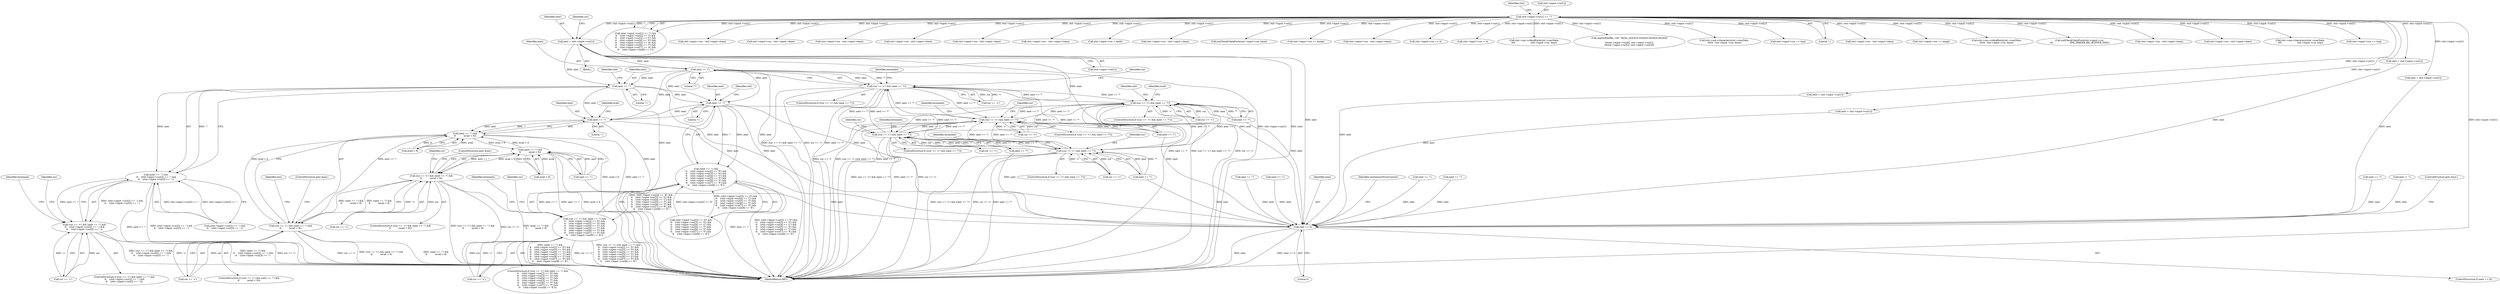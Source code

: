 digraph "0_Chrome_d0947db40187f4708c58e64cbd6013faf9eddeed_37@array" {
"1002108" [label="(Call,next = ctxt->input->cur[1])"];
"1001427" [label="(Call,ctxt->input->cur[1] == '!')"];
"1002122" [label="(Call,next == '?')"];
"1002118" [label="(Call,(cur == '<') && (next == '?'))"];
"1000609" [label="(Call,(cur == '<') && (next == '?'))"];
"1001310" [label="(Call,(cur == '<') && (next == '?'))"];
"1002509" [label="(Call,(cur == '<') && (next == '?'))"];
"1002720" [label="(Call,(cur == '<') && (next == '?'))"];
"1002162" [label="(Call,next == '!')"];
"1002161" [label="(Call,(next == '!') &&\n \t\t    (ctxt->input->cur[2] == '-') &&\n\t\t    (ctxt->input->cur[3] == '-'))"];
"1002157" [label="(Call,(cur == '<') && (next == '!') &&\n \t\t    (ctxt->input->cur[2] == '-') &&\n\t\t    (ctxt->input->cur[3] == '-'))"];
"1002226" [label="(Call,next == '!')"];
"1002225" [label="(Call,(next == '!') &&\n\t\t    (ctxt->input->cur[2] == 'D') &&\n\t\t    (ctxt->input->cur[3] == 'O') &&\n\t\t    (ctxt->input->cur[4] == 'C') &&\n\t\t    (ctxt->input->cur[5] == 'T') &&\n\t\t    (ctxt->input->cur[6] == 'Y') &&\n\t\t    (ctxt->input->cur[7] == 'P') &&\n\t\t    (ctxt->input->cur[8] == 'E'))"];
"1002221" [label="(Call,(cur == '<') && (next == '!') &&\n\t\t    (ctxt->input->cur[2] == 'D') &&\n\t\t    (ctxt->input->cur[3] == 'O') &&\n\t\t    (ctxt->input->cur[4] == 'C') &&\n\t\t    (ctxt->input->cur[5] == 'T') &&\n\t\t    (ctxt->input->cur[6] == 'Y') &&\n\t\t    (ctxt->input->cur[7] == 'P') &&\n\t\t    (ctxt->input->cur[8] == 'E'))"];
"1002402" [label="(Call,next == '!')"];
"1002401" [label="(Call,(next == '!') &&\n\t\t           (avail < 9))"];
"1001520" [label="(Call,(next == '!') &&\n\t\t           (avail < 9))"];
"1001516" [label="(Call,(cur == '<') && (next == '!') &&\n\t\t           (avail < 9))"];
"1002397" [label="(Call,(cur == '<') && (next == '!') &&\n\t\t           (avail < 9))"];
"1003193" [label="(Call,next == 0)"];
"1001427" [label="(Call,ctxt->input->cur[1] == '!')"];
"1002158" [label="(Call,cur == '<')"];
"1003197" [label="(Identifier,xmlGenericErrorContext)"];
"1001426" [label="(Call,(ctxt->input->cur[1] == '!') &&\n\t\t    (ctxt->input->cur[2] == '[') &&\n\t\t    (ctxt->input->cur[3] == 'C') &&\n\t\t    (ctxt->input->cur[4] == 'D') &&\n\t\t    (ctxt->input->cur[5] == 'A') &&\n\t\t    (ctxt->input->cur[6] == 'T') &&\n\t\t    (ctxt->input->cur[7] == 'A') &&\n\t\t    (ctxt->input->cur[8] == '['))"];
"1002510" [label="(Call,cur == '<')"];
"1001441" [label="(Identifier,ctxt)"];
"1003423" [label="(MethodReturn,RET)"];
"1002685" [label="(Call,ctxt->input->cur - ctxt->input->base)"];
"1001520" [label="(Call,(next == '!') &&\n\t\t           (avail < 9))"];
"1002761" [label="(Identifier,cur)"];
"1001528" [label="(ControlStructure,goto done;)"];
"1002162" [label="(Call,next == '!')"];
"1002124" [label="(Literal,'?')"];
"1002163" [label="(Identifier,next)"];
"1002397" [label="(Call,(cur == '<') && (next == '!') &&\n\t\t           (avail < 9))"];
"1000378" [label="(Call,ctxt->input->cur - ctxt->input->base)"];
"1001355" [label="(Call,next == '!')"];
"1002724" [label="(Call,next == '?')"];
"1001524" [label="(Call,avail < 9)"];
"1002474" [label="(Call,ctxt->input->cur - ctxt->input->base)"];
"1001516" [label="(Call,(cur == '<') && (next == '!') &&\n\t\t           (avail < 9))"];
"1000485" [label="(Block,)"];
"1000321" [label="(Call,ctxt->input->cur - ctxt->input->base)"];
"1002118" [label="(Call,(cur == '<') && (next == '?'))"];
"1000549" [label="(Call,next = ctxt->input->cur[1])"];
"1002874" [label="(Call,ctxt->input->cur - ctxt->input->base)"];
"1002414" [label="(Identifier,ctxt)"];
"1002509" [label="(Call,(cur == '<') && (next == '?'))"];
"1002661" [label="(Call,ctxt->input->cur - ctxt->input->base)"];
"1001321" [label="(Identifier,terminate)"];
"1002719" [label="(ControlStructure,if ((cur == '<') && (next == '?')))"];
"1002402" [label="(Call,next == '!')"];
"1002122" [label="(Call,next == '?')"];
"1001521" [label="(Call,next == '!')"];
"1002764" [label="(Call,next == '!')"];
"1001576" [label="(Call,ctxt->input->cur > lastlt)"];
"1002059" [label="(Call,ctxt->input->cur - ctxt->input->base)"];
"1002119" [label="(Call,cur == '<')"];
"1002159" [label="(Identifier,cur)"];
"1001880" [label="(Call,xmlCheckCdataPush(ctxt->input->cur, base))"];
"1001298" [label="(Call,next == '/')"];
"1001659" [label="(Call,ctxt->input->cur >= lastgt)"];
"1002405" [label="(Call,avail < 9)"];
"1003192" [label="(ControlStructure,if (next == 0))"];
"1002720" [label="(Call,(cur == '<') && (next == '?'))"];
"1001338" [label="(Call,next != '!')"];
"1002157" [label="(Call,(cur == '<') && (next == '!') &&\n \t\t    (ctxt->input->cur[2] == '-') &&\n\t\t    (ctxt->input->cur[3] == '-'))"];
"1003199" [label="(ControlStructure,goto done;)"];
"1000814" [label="(Identifier,ctxt)"];
"1002302" [label="(Identifier,terminate)"];
"1001935" [label="(Call,ctxt->input->cur - ctxt->input->base)"];
"1001384" [label="(Call,ctxt->input->cur += 4)"];
"1002731" [label="(Identifier,terminate)"];
"1002229" [label="(Call,(ctxt->input->cur[2] == 'D') &&\n\t\t    (ctxt->input->cur[3] == 'O') &&\n\t\t    (ctxt->input->cur[4] == 'C') &&\n\t\t    (ctxt->input->cur[5] == 'T') &&\n\t\t    (ctxt->input->cur[6] == 'Y') &&\n\t\t    (ctxt->input->cur[7] == 'P') &&\n\t\t    (ctxt->input->cur[8] == 'E'))"];
"1002396" [label="(ControlStructure,if ((cur == '<') && (next == '!') &&\n\t\t           (avail < 9)))"];
"1002227" [label="(Identifier,next)"];
"1000619" [label="(Identifier,avail)"];
"1001398" [label="(Call,ctxt->input->cur -= 4)"];
"1002520" [label="(Identifier,terminate)"];
"1001314" [label="(Call,next == '?')"];
"1001831" [label="(Call,ctxt->sax->cdataBlock(ctxt->userData,\n\t\t\t\t                      ctxt->input->cur, tmp))"];
"1003389" [label="(Call,snprintf(buffer, 149, \"Bytes: 0x%02X 0x%02X 0x%02X 0x%02X\n\",\n\t\t\tctxt->input->cur[0], ctxt->input->cur[1],\n\t\t\tctxt->input->cur[2], ctxt->input->cur[3]))"];
"1002117" [label="(ControlStructure,if ((cur == '<') && (next == '?')))"];
"1002406" [label="(Identifier,avail)"];
"1002403" [label="(Identifier,next)"];
"1002499" [label="(Call,next = ctxt->input->cur[1])"];
"1002225" [label="(Call,(next == '!') &&\n\t\t    (ctxt->input->cur[2] == 'D') &&\n\t\t    (ctxt->input->cur[3] == 'O') &&\n\t\t    (ctxt->input->cur[4] == 'C') &&\n\t\t    (ctxt->input->cur[5] == 'T') &&\n\t\t    (ctxt->input->cur[6] == 'Y') &&\n\t\t    (ctxt->input->cur[7] == 'P') &&\n\t\t    (ctxt->input->cur[8] == 'E'))"];
"1001309" [label="(ControlStructure,if ((cur == '<') && (next == '?')))"];
"1002164" [label="(Literal,'!')"];
"1002108" [label="(Call,next = ctxt->input->cur[1])"];
"1000613" [label="(Call,next == '?')"];
"1002220" [label="(ControlStructure,if ((cur == '<') && (next == '!') &&\n\t\t    (ctxt->input->cur[2] == 'D') &&\n\t\t    (ctxt->input->cur[3] == 'O') &&\n\t\t    (ctxt->input->cur[4] == 'C') &&\n\t\t    (ctxt->input->cur[5] == 'T') &&\n\t\t    (ctxt->input->cur[6] == 'Y') &&\n\t\t    (ctxt->input->cur[7] == 'P') &&\n\t\t    (ctxt->input->cur[8] == 'E')))"];
"1000608" [label="(ControlStructure,if ((cur == '<') && (next == '?')))"];
"1002409" [label="(ControlStructure,goto done;)"];
"1002545" [label="(Identifier,cur)"];
"1002399" [label="(Identifier,cur)"];
"1002607" [label="(Call,next == '!')"];
"1002006" [label="(Call,ctxt->sax->characters(ctxt->userData,\n \t\t\t\t\t\t  ctxt->input->cur, base))"];
"1002221" [label="(Call,(cur == '<') && (next == '!') &&\n\t\t    (ctxt->input->cur[2] == 'D') &&\n\t\t    (ctxt->input->cur[3] == 'O') &&\n\t\t    (ctxt->input->cur[4] == 'C') &&\n\t\t    (ctxt->input->cur[5] == 'T') &&\n\t\t    (ctxt->input->cur[6] == 'Y') &&\n\t\t    (ctxt->input->cur[7] == 'P') &&\n\t\t    (ctxt->input->cur[8] == 'E'))"];
"1002170" [label="(Identifier,ctxt)"];
"1001803" [label="(Call,ctxt->input->cur += tmp)"];
"1001515" [label="(ControlStructure,if ((cur == '<') && (next == '!') &&\n\t\t           (avail < 9)))"];
"1001274" [label="(Call,next = ctxt->input->cur[1])"];
"1002404" [label="(Literal,'!')"];
"1001435" [label="(Literal,'!')"];
"1001310" [label="(Call,(cur == '<') && (next == '?'))"];
"1002398" [label="(Call,cur == '<')"];
"1002129" [label="(Identifier,terminate)"];
"1000465" [label="(Call,ctxt->input->cur - ctxt->input->base)"];
"1000954" [label="(Call,ctxt->input->cur >= lastgt)"];
"1002508" [label="(ControlStructure,if ((cur == '<') && (next == '?')))"];
"1001517" [label="(Call,cur == '<')"];
"1001311" [label="(Call,cur == '<')"];
"1002721" [label="(Call,cur == '<')"];
"1003193" [label="(Call,next == 0)"];
"1001987" [label="(Call,ctxt->sax->cdataBlock(ctxt->userData,\n\t\t\t\t\t\t  ctxt->input->cur, base))"];
"1002401" [label="(Call,(next == '!') &&\n\t\t           (avail < 9))"];
"1002548" [label="(Call,next == '!')"];
"1002109" [label="(Identifier,next)"];
"1001787" [label="(Call,xmlCheckCdataPush(ctxt->input->cur, \n\t\t\t                        XML_PARSER_BIG_BUFFER_SIZE))"];
"1002228" [label="(Literal,'!')"];
"1002123" [label="(Identifier,next)"];
"1000610" [label="(Call,cur == '<')"];
"1002513" [label="(Call,next == '?')"];
"1002223" [label="(Identifier,cur)"];
"1002161" [label="(Call,(next == '!') &&\n \t\t    (ctxt->input->cur[2] == '-') &&\n\t\t    (ctxt->input->cur[3] == '-'))"];
"1002222" [label="(Call,cur == '<')"];
"1002165" [label="(Call,(ctxt->input->cur[2] == '-') &&\n\t\t    (ctxt->input->cur[3] == '-'))"];
"1002156" [label="(ControlStructure,if ((cur == '<') && (next == '!') &&\n \t\t    (ctxt->input->cur[2] == '-') &&\n\t\t    (ctxt->input->cur[3] == '-')))"];
"1002234" [label="(Identifier,ctxt)"];
"1001428" [label="(Call,ctxt->input->cur[1])"];
"1002710" [label="(Call,next = ctxt->input->cur[1])"];
"1002083" [label="(Call,ctxt->input->cur - ctxt->input->base)"];
"1002226" [label="(Call,next == '!')"];
"1002110" [label="(Call,ctxt->input->cur[1])"];
"1002450" [label="(Call,ctxt->input->cur - ctxt->input->base)"];
"1000609" [label="(Call,(cur == '<') && (next == '?'))"];
"1001850" [label="(Call,ctxt->sax->characters(ctxt->userData,\n \t\t\t\t                      ctxt->input->cur, tmp))"];
"1001900" [label="(Call,ctxt->input->cur += tmp)"];
"1001336" [label="(Identifier,cur)"];
"1002188" [label="(Identifier,terminate)"];
"1003195" [label="(Literal,0)"];
"1002120" [label="(Identifier,cur)"];
"1001532" [label="(Identifier,cur)"];
"1003194" [label="(Identifier,next)"];
"1002108" -> "1000485"  [label="AST: "];
"1002108" -> "1002110"  [label="CFG: "];
"1002109" -> "1002108"  [label="AST: "];
"1002110" -> "1002108"  [label="AST: "];
"1002120" -> "1002108"  [label="CFG: "];
"1002108" -> "1003423"  [label="DDG: ctxt->input->cur[1]"];
"1002108" -> "1003423"  [label="DDG: next"];
"1001427" -> "1002108"  [label="DDG: ctxt->input->cur[1]"];
"1002108" -> "1002122"  [label="DDG: next"];
"1002108" -> "1002162"  [label="DDG: next"];
"1002108" -> "1002226"  [label="DDG: next"];
"1002108" -> "1002402"  [label="DDG: next"];
"1002108" -> "1003193"  [label="DDG: next"];
"1001427" -> "1001426"  [label="AST: "];
"1001427" -> "1001435"  [label="CFG: "];
"1001428" -> "1001427"  [label="AST: "];
"1001435" -> "1001427"  [label="AST: "];
"1001441" -> "1001427"  [label="CFG: "];
"1001426" -> "1001427"  [label="CFG: "];
"1001427" -> "1003423"  [label="DDG: ctxt->input->cur[1]"];
"1001427" -> "1000321"  [label="DDG: ctxt->input->cur[1]"];
"1001427" -> "1000378"  [label="DDG: ctxt->input->cur[1]"];
"1001427" -> "1000465"  [label="DDG: ctxt->input->cur[1]"];
"1001427" -> "1000549"  [label="DDG: ctxt->input->cur[1]"];
"1001427" -> "1000954"  [label="DDG: ctxt->input->cur[1]"];
"1001427" -> "1001274"  [label="DDG: ctxt->input->cur[1]"];
"1001427" -> "1001384"  [label="DDG: ctxt->input->cur[1]"];
"1001427" -> "1001398"  [label="DDG: ctxt->input->cur[1]"];
"1001427" -> "1001426"  [label="DDG: ctxt->input->cur[1]"];
"1001427" -> "1001426"  [label="DDG: '!'"];
"1001427" -> "1001576"  [label="DDG: ctxt->input->cur[1]"];
"1001427" -> "1001659"  [label="DDG: ctxt->input->cur[1]"];
"1001427" -> "1001787"  [label="DDG: ctxt->input->cur[1]"];
"1001427" -> "1001803"  [label="DDG: ctxt->input->cur[1]"];
"1001427" -> "1001831"  [label="DDG: ctxt->input->cur[1]"];
"1001427" -> "1001850"  [label="DDG: ctxt->input->cur[1]"];
"1001427" -> "1001880"  [label="DDG: ctxt->input->cur[1]"];
"1001427" -> "1001900"  [label="DDG: ctxt->input->cur[1]"];
"1001427" -> "1001935"  [label="DDG: ctxt->input->cur[1]"];
"1001427" -> "1001987"  [label="DDG: ctxt->input->cur[1]"];
"1001427" -> "1002006"  [label="DDG: ctxt->input->cur[1]"];
"1001427" -> "1002059"  [label="DDG: ctxt->input->cur[1]"];
"1001427" -> "1002083"  [label="DDG: ctxt->input->cur[1]"];
"1001427" -> "1002450"  [label="DDG: ctxt->input->cur[1]"];
"1001427" -> "1002474"  [label="DDG: ctxt->input->cur[1]"];
"1001427" -> "1002499"  [label="DDG: ctxt->input->cur[1]"];
"1001427" -> "1002661"  [label="DDG: ctxt->input->cur[1]"];
"1001427" -> "1002685"  [label="DDG: ctxt->input->cur[1]"];
"1001427" -> "1002710"  [label="DDG: ctxt->input->cur[1]"];
"1001427" -> "1002874"  [label="DDG: ctxt->input->cur[1]"];
"1001427" -> "1003389"  [label="DDG: ctxt->input->cur[1]"];
"1002122" -> "1002118"  [label="AST: "];
"1002122" -> "1002124"  [label="CFG: "];
"1002123" -> "1002122"  [label="AST: "];
"1002124" -> "1002122"  [label="AST: "];
"1002118" -> "1002122"  [label="CFG: "];
"1002122" -> "1003423"  [label="DDG: next"];
"1002122" -> "1002118"  [label="DDG: next"];
"1002122" -> "1002118"  [label="DDG: '?'"];
"1002122" -> "1002162"  [label="DDG: next"];
"1002122" -> "1002226"  [label="DDG: next"];
"1002122" -> "1002402"  [label="DDG: next"];
"1002122" -> "1003193"  [label="DDG: next"];
"1002118" -> "1002117"  [label="AST: "];
"1002118" -> "1002119"  [label="CFG: "];
"1002119" -> "1002118"  [label="AST: "];
"1002129" -> "1002118"  [label="CFG: "];
"1002159" -> "1002118"  [label="CFG: "];
"1002118" -> "1003423"  [label="DDG: next == '?'"];
"1002118" -> "1003423"  [label="DDG: (cur == '<') && (next == '?')"];
"1002118" -> "1003423"  [label="DDG: cur == '<'"];
"1002118" -> "1000609"  [label="DDG: next == '?'"];
"1002118" -> "1001310"  [label="DDG: next == '?'"];
"1002119" -> "1002118"  [label="DDG: cur"];
"1002119" -> "1002118"  [label="DDG: '<'"];
"1000609" -> "1002118"  [label="DDG: next == '?'"];
"1002720" -> "1002118"  [label="DDG: next == '?'"];
"1001310" -> "1002118"  [label="DDG: next == '?'"];
"1002509" -> "1002118"  [label="DDG: next == '?'"];
"1002118" -> "1002509"  [label="DDG: next == '?'"];
"1002118" -> "1002720"  [label="DDG: next == '?'"];
"1000609" -> "1000608"  [label="AST: "];
"1000609" -> "1000610"  [label="CFG: "];
"1000609" -> "1000613"  [label="CFG: "];
"1000610" -> "1000609"  [label="AST: "];
"1000613" -> "1000609"  [label="AST: "];
"1000619" -> "1000609"  [label="CFG: "];
"1000814" -> "1000609"  [label="CFG: "];
"1000609" -> "1003423"  [label="DDG: next == '?'"];
"1000609" -> "1003423"  [label="DDG: cur == '<'"];
"1000609" -> "1003423"  [label="DDG: (cur == '<') && (next == '?')"];
"1000610" -> "1000609"  [label="DDG: cur"];
"1000610" -> "1000609"  [label="DDG: '<'"];
"1000613" -> "1000609"  [label="DDG: next"];
"1000613" -> "1000609"  [label="DDG: '?'"];
"1002720" -> "1000609"  [label="DDG: next == '?'"];
"1001310" -> "1000609"  [label="DDG: next == '?'"];
"1002509" -> "1000609"  [label="DDG: next == '?'"];
"1000609" -> "1001310"  [label="DDG: next == '?'"];
"1000609" -> "1002509"  [label="DDG: next == '?'"];
"1000609" -> "1002720"  [label="DDG: next == '?'"];
"1001310" -> "1001309"  [label="AST: "];
"1001310" -> "1001311"  [label="CFG: "];
"1001310" -> "1001314"  [label="CFG: "];
"1001311" -> "1001310"  [label="AST: "];
"1001314" -> "1001310"  [label="AST: "];
"1001321" -> "1001310"  [label="CFG: "];
"1001336" -> "1001310"  [label="CFG: "];
"1001310" -> "1003423"  [label="DDG: cur == '<'"];
"1001310" -> "1003423"  [label="DDG: (cur == '<') && (next == '?')"];
"1001310" -> "1003423"  [label="DDG: next == '?'"];
"1001311" -> "1001310"  [label="DDG: cur"];
"1001311" -> "1001310"  [label="DDG: '<'"];
"1001314" -> "1001310"  [label="DDG: next"];
"1001314" -> "1001310"  [label="DDG: '?'"];
"1002720" -> "1001310"  [label="DDG: next == '?'"];
"1002509" -> "1001310"  [label="DDG: next == '?'"];
"1001310" -> "1002509"  [label="DDG: next == '?'"];
"1001310" -> "1002720"  [label="DDG: next == '?'"];
"1002509" -> "1002508"  [label="AST: "];
"1002509" -> "1002510"  [label="CFG: "];
"1002509" -> "1002513"  [label="CFG: "];
"1002510" -> "1002509"  [label="AST: "];
"1002513" -> "1002509"  [label="AST: "];
"1002520" -> "1002509"  [label="CFG: "];
"1002545" -> "1002509"  [label="CFG: "];
"1002509" -> "1003423"  [label="DDG: cur == '<'"];
"1002509" -> "1003423"  [label="DDG: (cur == '<') && (next == '?')"];
"1002509" -> "1003423"  [label="DDG: next == '?'"];
"1002510" -> "1002509"  [label="DDG: cur"];
"1002510" -> "1002509"  [label="DDG: '<'"];
"1002513" -> "1002509"  [label="DDG: next"];
"1002513" -> "1002509"  [label="DDG: '?'"];
"1002720" -> "1002509"  [label="DDG: next == '?'"];
"1002509" -> "1002720"  [label="DDG: next == '?'"];
"1002720" -> "1002719"  [label="AST: "];
"1002720" -> "1002721"  [label="CFG: "];
"1002720" -> "1002724"  [label="CFG: "];
"1002721" -> "1002720"  [label="AST: "];
"1002724" -> "1002720"  [label="AST: "];
"1002731" -> "1002720"  [label="CFG: "];
"1002761" -> "1002720"  [label="CFG: "];
"1002720" -> "1003423"  [label="DDG: next == '?'"];
"1002720" -> "1003423"  [label="DDG: (cur == '<') && (next == '?')"];
"1002720" -> "1003423"  [label="DDG: cur == '<'"];
"1002721" -> "1002720"  [label="DDG: cur"];
"1002721" -> "1002720"  [label="DDG: '<'"];
"1002724" -> "1002720"  [label="DDG: next"];
"1002724" -> "1002720"  [label="DDG: '?'"];
"1002162" -> "1002161"  [label="AST: "];
"1002162" -> "1002164"  [label="CFG: "];
"1002163" -> "1002162"  [label="AST: "];
"1002164" -> "1002162"  [label="AST: "];
"1002170" -> "1002162"  [label="CFG: "];
"1002161" -> "1002162"  [label="CFG: "];
"1002162" -> "1003423"  [label="DDG: next"];
"1002162" -> "1002161"  [label="DDG: next"];
"1002162" -> "1002161"  [label="DDG: '!'"];
"1002162" -> "1002226"  [label="DDG: next"];
"1002162" -> "1002402"  [label="DDG: next"];
"1002162" -> "1003193"  [label="DDG: next"];
"1002161" -> "1002157"  [label="AST: "];
"1002161" -> "1002165"  [label="CFG: "];
"1002165" -> "1002161"  [label="AST: "];
"1002157" -> "1002161"  [label="CFG: "];
"1002161" -> "1003423"  [label="DDG: next == '!'"];
"1002161" -> "1003423"  [label="DDG: (ctxt->input->cur[2] == '-') &&\n\t\t    (ctxt->input->cur[3] == '-')"];
"1002161" -> "1002157"  [label="DDG: next == '!'"];
"1002161" -> "1002157"  [label="DDG: (ctxt->input->cur[2] == '-') &&\n\t\t    (ctxt->input->cur[3] == '-')"];
"1002165" -> "1002161"  [label="DDG: ctxt->input->cur[2] == '-'"];
"1002165" -> "1002161"  [label="DDG: ctxt->input->cur[3] == '-'"];
"1002157" -> "1002156"  [label="AST: "];
"1002157" -> "1002158"  [label="CFG: "];
"1002158" -> "1002157"  [label="AST: "];
"1002188" -> "1002157"  [label="CFG: "];
"1002223" -> "1002157"  [label="CFG: "];
"1002157" -> "1003423"  [label="DDG: cur == '<'"];
"1002157" -> "1003423"  [label="DDG: (cur == '<') && (next == '!') &&\n \t\t    (ctxt->input->cur[2] == '-') &&\n\t\t    (ctxt->input->cur[3] == '-')"];
"1002157" -> "1003423"  [label="DDG: (next == '!') &&\n \t\t    (ctxt->input->cur[2] == '-') &&\n\t\t    (ctxt->input->cur[3] == '-')"];
"1002158" -> "1002157"  [label="DDG: cur"];
"1002158" -> "1002157"  [label="DDG: '<'"];
"1002226" -> "1002225"  [label="AST: "];
"1002226" -> "1002228"  [label="CFG: "];
"1002227" -> "1002226"  [label="AST: "];
"1002228" -> "1002226"  [label="AST: "];
"1002234" -> "1002226"  [label="CFG: "];
"1002225" -> "1002226"  [label="CFG: "];
"1002226" -> "1003423"  [label="DDG: next"];
"1002226" -> "1002225"  [label="DDG: next"];
"1002226" -> "1002225"  [label="DDG: '!'"];
"1002226" -> "1002402"  [label="DDG: next"];
"1002226" -> "1003193"  [label="DDG: next"];
"1002225" -> "1002221"  [label="AST: "];
"1002225" -> "1002229"  [label="CFG: "];
"1002229" -> "1002225"  [label="AST: "];
"1002221" -> "1002225"  [label="CFG: "];
"1002225" -> "1003423"  [label="DDG: next == '!'"];
"1002225" -> "1003423"  [label="DDG: (ctxt->input->cur[2] == 'D') &&\n\t\t    (ctxt->input->cur[3] == 'O') &&\n\t\t    (ctxt->input->cur[4] == 'C') &&\n\t\t    (ctxt->input->cur[5] == 'T') &&\n\t\t    (ctxt->input->cur[6] == 'Y') &&\n\t\t    (ctxt->input->cur[7] == 'P') &&\n\t\t    (ctxt->input->cur[8] == 'E')"];
"1002225" -> "1002221"  [label="DDG: next == '!'"];
"1002225" -> "1002221"  [label="DDG: (ctxt->input->cur[2] == 'D') &&\n\t\t    (ctxt->input->cur[3] == 'O') &&\n\t\t    (ctxt->input->cur[4] == 'C') &&\n\t\t    (ctxt->input->cur[5] == 'T') &&\n\t\t    (ctxt->input->cur[6] == 'Y') &&\n\t\t    (ctxt->input->cur[7] == 'P') &&\n\t\t    (ctxt->input->cur[8] == 'E')"];
"1002229" -> "1002225"  [label="DDG: ctxt->input->cur[2] == 'D'"];
"1002229" -> "1002225"  [label="DDG: (ctxt->input->cur[3] == 'O') &&\n\t\t    (ctxt->input->cur[4] == 'C') &&\n\t\t    (ctxt->input->cur[5] == 'T') &&\n\t\t    (ctxt->input->cur[6] == 'Y') &&\n\t\t    (ctxt->input->cur[7] == 'P') &&\n\t\t    (ctxt->input->cur[8] == 'E')"];
"1002221" -> "1002220"  [label="AST: "];
"1002221" -> "1002222"  [label="CFG: "];
"1002222" -> "1002221"  [label="AST: "];
"1002302" -> "1002221"  [label="CFG: "];
"1002399" -> "1002221"  [label="CFG: "];
"1002221" -> "1003423"  [label="DDG: cur == '<'"];
"1002221" -> "1003423"  [label="DDG: (cur == '<') && (next == '!') &&\n\t\t    (ctxt->input->cur[2] == 'D') &&\n\t\t    (ctxt->input->cur[3] == 'O') &&\n\t\t    (ctxt->input->cur[4] == 'C') &&\n\t\t    (ctxt->input->cur[5] == 'T') &&\n\t\t    (ctxt->input->cur[6] == 'Y') &&\n\t\t    (ctxt->input->cur[7] == 'P') &&\n\t\t    (ctxt->input->cur[8] == 'E')"];
"1002221" -> "1003423"  [label="DDG: (next == '!') &&\n\t\t    (ctxt->input->cur[2] == 'D') &&\n\t\t    (ctxt->input->cur[3] == 'O') &&\n\t\t    (ctxt->input->cur[4] == 'C') &&\n\t\t    (ctxt->input->cur[5] == 'T') &&\n\t\t    (ctxt->input->cur[6] == 'Y') &&\n\t\t    (ctxt->input->cur[7] == 'P') &&\n\t\t    (ctxt->input->cur[8] == 'E')"];
"1002222" -> "1002221"  [label="DDG: cur"];
"1002222" -> "1002221"  [label="DDG: '<'"];
"1002402" -> "1002401"  [label="AST: "];
"1002402" -> "1002404"  [label="CFG: "];
"1002403" -> "1002402"  [label="AST: "];
"1002404" -> "1002402"  [label="AST: "];
"1002406" -> "1002402"  [label="CFG: "];
"1002401" -> "1002402"  [label="CFG: "];
"1002402" -> "1003423"  [label="DDG: next"];
"1002402" -> "1002401"  [label="DDG: next"];
"1002402" -> "1002401"  [label="DDG: '!'"];
"1002402" -> "1003193"  [label="DDG: next"];
"1002401" -> "1002397"  [label="AST: "];
"1002401" -> "1002405"  [label="CFG: "];
"1002405" -> "1002401"  [label="AST: "];
"1002397" -> "1002401"  [label="CFG: "];
"1002401" -> "1003423"  [label="DDG: next == '!'"];
"1002401" -> "1003423"  [label="DDG: avail < 9"];
"1002401" -> "1001520"  [label="DDG: avail < 9"];
"1002401" -> "1002397"  [label="DDG: next == '!'"];
"1002401" -> "1002397"  [label="DDG: avail < 9"];
"1001520" -> "1002401"  [label="DDG: avail < 9"];
"1002405" -> "1002401"  [label="DDG: avail"];
"1002405" -> "1002401"  [label="DDG: 9"];
"1001520" -> "1001516"  [label="AST: "];
"1001520" -> "1001521"  [label="CFG: "];
"1001520" -> "1001524"  [label="CFG: "];
"1001521" -> "1001520"  [label="AST: "];
"1001524" -> "1001520"  [label="AST: "];
"1001516" -> "1001520"  [label="CFG: "];
"1001520" -> "1003423"  [label="DDG: next == '!'"];
"1001520" -> "1003423"  [label="DDG: avail < 9"];
"1001520" -> "1001516"  [label="DDG: next == '!'"];
"1001520" -> "1001516"  [label="DDG: avail < 9"];
"1001521" -> "1001520"  [label="DDG: next"];
"1001521" -> "1001520"  [label="DDG: '!'"];
"1001524" -> "1001520"  [label="DDG: avail"];
"1001524" -> "1001520"  [label="DDG: 9"];
"1001516" -> "1001515"  [label="AST: "];
"1001516" -> "1001517"  [label="CFG: "];
"1001517" -> "1001516"  [label="AST: "];
"1001528" -> "1001516"  [label="CFG: "];
"1001532" -> "1001516"  [label="CFG: "];
"1001516" -> "1003423"  [label="DDG: cur == '<'"];
"1001516" -> "1003423"  [label="DDG: (next == '!') &&\n\t\t           (avail < 9)"];
"1001516" -> "1003423"  [label="DDG: (cur == '<') && (next == '!') &&\n\t\t           (avail < 9)"];
"1001517" -> "1001516"  [label="DDG: cur"];
"1001517" -> "1001516"  [label="DDG: '<'"];
"1002397" -> "1001516"  [label="DDG: (next == '!') &&\n\t\t           (avail < 9)"];
"1001516" -> "1002397"  [label="DDG: (next == '!') &&\n\t\t           (avail < 9)"];
"1002397" -> "1002396"  [label="AST: "];
"1002397" -> "1002398"  [label="CFG: "];
"1002398" -> "1002397"  [label="AST: "];
"1002409" -> "1002397"  [label="CFG: "];
"1002414" -> "1002397"  [label="CFG: "];
"1002397" -> "1003423"  [label="DDG: (next == '!') &&\n\t\t           (avail < 9)"];
"1002397" -> "1003423"  [label="DDG: cur == '<'"];
"1002397" -> "1003423"  [label="DDG: (cur == '<') && (next == '!') &&\n\t\t           (avail < 9)"];
"1002398" -> "1002397"  [label="DDG: cur"];
"1002398" -> "1002397"  [label="DDG: '<'"];
"1003193" -> "1003192"  [label="AST: "];
"1003193" -> "1003195"  [label="CFG: "];
"1003194" -> "1003193"  [label="AST: "];
"1003195" -> "1003193"  [label="AST: "];
"1003197" -> "1003193"  [label="CFG: "];
"1003199" -> "1003193"  [label="CFG: "];
"1003193" -> "1003423"  [label="DDG: next == 0"];
"1003193" -> "1003423"  [label="DDG: next"];
"1001274" -> "1003193"  [label="DDG: next"];
"1001298" -> "1003193"  [label="DDG: next"];
"1002710" -> "1003193"  [label="DDG: next"];
"1001521" -> "1003193"  [label="DDG: next"];
"1002548" -> "1003193"  [label="DDG: next"];
"1002499" -> "1003193"  [label="DDG: next"];
"1002607" -> "1003193"  [label="DDG: next"];
"1001355" -> "1003193"  [label="DDG: next"];
"1001338" -> "1003193"  [label="DDG: next"];
"1000613" -> "1003193"  [label="DDG: next"];
"1000549" -> "1003193"  [label="DDG: next"];
"1002724" -> "1003193"  [label="DDG: next"];
"1002513" -> "1003193"  [label="DDG: next"];
"1001314" -> "1003193"  [label="DDG: next"];
"1002764" -> "1003193"  [label="DDG: next"];
}
